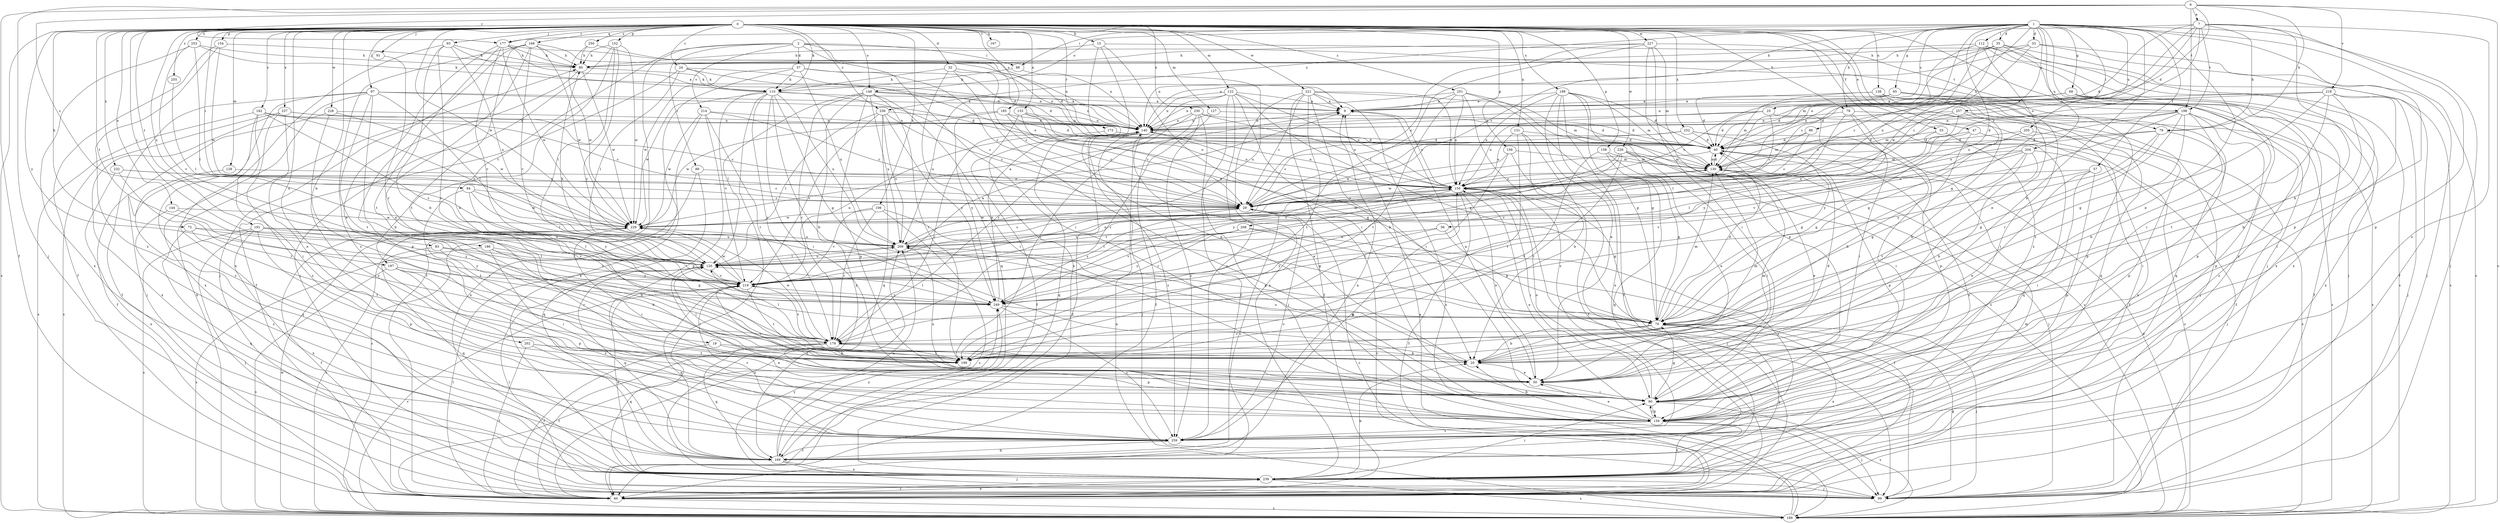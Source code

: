 strict digraph  {
0;
1;
2;
6;
7;
9;
15;
19;
20;
24;
25;
29;
32;
33;
35;
36;
37;
40;
47;
50;
55;
57;
60;
65;
68;
70;
72;
78;
79;
80;
83;
84;
86;
88;
89;
90;
91;
93;
97;
99;
106;
110;
112;
120;
122;
127;
128;
130;
131;
133;
138;
140;
144;
148;
150;
152;
154;
156;
158;
159;
167;
168;
169;
173;
177;
179;
182;
185;
186;
188;
189;
191;
197;
198;
199;
202;
204;
205;
208;
209;
214;
218;
219;
221;
226;
227;
228;
229;
230;
232;
237;
239;
249;
250;
251;
252;
253;
255;
256;
257;
259;
0 -> 15  [label=b];
0 -> 19  [label=b];
0 -> 24  [label=c];
0 -> 32  [label=d];
0 -> 47  [label=e];
0 -> 50  [label=e];
0 -> 55  [label=f];
0 -> 72  [label=h];
0 -> 78  [label=h];
0 -> 83  [label=i];
0 -> 84  [label=i];
0 -> 91  [label=j];
0 -> 93  [label=j];
0 -> 97  [label=j];
0 -> 99  [label=j];
0 -> 106  [label=k];
0 -> 110  [label=k];
0 -> 122  [label=m];
0 -> 127  [label=m];
0 -> 128  [label=m];
0 -> 131  [label=n];
0 -> 133  [label=n];
0 -> 138  [label=n];
0 -> 144  [label=o];
0 -> 148  [label=o];
0 -> 152  [label=p];
0 -> 154  [label=p];
0 -> 156  [label=p];
0 -> 158  [label=p];
0 -> 167  [label=q];
0 -> 168  [label=q];
0 -> 173  [label=r];
0 -> 177  [label=r];
0 -> 182  [label=s];
0 -> 185  [label=s];
0 -> 186  [label=s];
0 -> 188  [label=s];
0 -> 189  [label=s];
0 -> 191  [label=t];
0 -> 197  [label=t];
0 -> 202  [label=u];
0 -> 221  [label=w];
0 -> 226  [label=w];
0 -> 227  [label=w];
0 -> 228  [label=w];
0 -> 229  [label=w];
0 -> 230  [label=x];
0 -> 232  [label=x];
0 -> 237  [label=x];
0 -> 249  [label=y];
0 -> 250  [label=z];
0 -> 251  [label=z];
0 -> 252  [label=z];
0 -> 253  [label=z];
0 -> 255  [label=z];
0 -> 256  [label=z];
1 -> 20  [label=b];
1 -> 25  [label=c];
1 -> 29  [label=c];
1 -> 33  [label=d];
1 -> 35  [label=d];
1 -> 36  [label=d];
1 -> 50  [label=e];
1 -> 57  [label=f];
1 -> 65  [label=g];
1 -> 68  [label=g];
1 -> 78  [label=h];
1 -> 86  [label=i];
1 -> 88  [label=i];
1 -> 99  [label=j];
1 -> 112  [label=l];
1 -> 148  [label=o];
1 -> 150  [label=o];
1 -> 159  [label=p];
1 -> 189  [label=s];
1 -> 204  [label=u];
1 -> 205  [label=u];
1 -> 208  [label=u];
1 -> 239  [label=x];
1 -> 256  [label=z];
1 -> 257  [label=z];
2 -> 37  [label=d];
2 -> 60  [label=f];
2 -> 79  [label=h];
2 -> 88  [label=i];
2 -> 89  [label=i];
2 -> 90  [label=i];
2 -> 140  [label=n];
2 -> 197  [label=t];
2 -> 214  [label=v];
6 -> 7  [label=a];
6 -> 29  [label=c];
6 -> 40  [label=d];
6 -> 60  [label=f];
6 -> 79  [label=h];
6 -> 99  [label=j];
6 -> 177  [label=r];
6 -> 189  [label=s];
6 -> 198  [label=t];
6 -> 218  [label=v];
7 -> 20  [label=b];
7 -> 29  [label=c];
7 -> 40  [label=d];
7 -> 79  [label=h];
7 -> 130  [label=m];
7 -> 150  [label=o];
7 -> 159  [label=p];
7 -> 177  [label=r];
7 -> 198  [label=t];
7 -> 259  [label=z];
9 -> 140  [label=n];
9 -> 150  [label=o];
15 -> 80  [label=h];
15 -> 90  [label=i];
15 -> 159  [label=p];
15 -> 198  [label=t];
15 -> 239  [label=x];
19 -> 20  [label=b];
19 -> 60  [label=f];
19 -> 199  [label=t];
20 -> 50  [label=e];
20 -> 130  [label=m];
20 -> 209  [label=u];
24 -> 60  [label=f];
24 -> 110  [label=k];
24 -> 120  [label=l];
24 -> 140  [label=n];
24 -> 150  [label=o];
25 -> 29  [label=c];
25 -> 40  [label=d];
25 -> 140  [label=n];
25 -> 150  [label=o];
25 -> 239  [label=x];
25 -> 249  [label=y];
29 -> 229  [label=w];
29 -> 249  [label=y];
32 -> 29  [label=c];
32 -> 90  [label=i];
32 -> 110  [label=k];
32 -> 140  [label=n];
32 -> 169  [label=q];
33 -> 29  [label=c];
33 -> 60  [label=f];
33 -> 80  [label=h];
33 -> 99  [label=j];
33 -> 140  [label=n];
35 -> 29  [label=c];
35 -> 80  [label=h];
35 -> 90  [label=i];
35 -> 130  [label=m];
35 -> 140  [label=n];
35 -> 189  [label=s];
35 -> 239  [label=x];
36 -> 70  [label=g];
36 -> 209  [label=u];
36 -> 249  [label=y];
37 -> 29  [label=c];
37 -> 40  [label=d];
37 -> 110  [label=k];
37 -> 209  [label=u];
37 -> 229  [label=w];
37 -> 239  [label=x];
40 -> 130  [label=m];
40 -> 159  [label=p];
40 -> 229  [label=w];
40 -> 259  [label=z];
47 -> 20  [label=b];
47 -> 40  [label=d];
47 -> 70  [label=g];
47 -> 189  [label=s];
50 -> 9  [label=a];
50 -> 40  [label=d];
50 -> 90  [label=i];
50 -> 120  [label=l];
50 -> 130  [label=m];
50 -> 219  [label=v];
55 -> 40  [label=d];
55 -> 169  [label=q];
55 -> 189  [label=s];
57 -> 50  [label=e];
57 -> 90  [label=i];
57 -> 150  [label=o];
57 -> 159  [label=p];
57 -> 219  [label=v];
60 -> 29  [label=c];
60 -> 120  [label=l];
60 -> 189  [label=s];
60 -> 209  [label=u];
60 -> 239  [label=x];
65 -> 9  [label=a];
65 -> 29  [label=c];
65 -> 40  [label=d];
65 -> 159  [label=p];
65 -> 169  [label=q];
65 -> 189  [label=s];
68 -> 9  [label=a];
68 -> 40  [label=d];
68 -> 60  [label=f];
68 -> 140  [label=n];
68 -> 159  [label=p];
68 -> 239  [label=x];
70 -> 20  [label=b];
70 -> 40  [label=d];
70 -> 99  [label=j];
70 -> 130  [label=m];
70 -> 179  [label=r];
70 -> 239  [label=x];
72 -> 169  [label=q];
72 -> 199  [label=t];
72 -> 209  [label=u];
72 -> 249  [label=y];
78 -> 60  [label=f];
78 -> 90  [label=i];
78 -> 120  [label=l];
78 -> 140  [label=n];
78 -> 159  [label=p];
79 -> 40  [label=d];
79 -> 70  [label=g];
79 -> 90  [label=i];
79 -> 150  [label=o];
79 -> 249  [label=y];
80 -> 110  [label=k];
80 -> 159  [label=p];
80 -> 229  [label=w];
83 -> 20  [label=b];
83 -> 120  [label=l];
83 -> 169  [label=q];
83 -> 219  [label=v];
84 -> 29  [label=c];
84 -> 120  [label=l];
84 -> 199  [label=t];
84 -> 229  [label=w];
84 -> 249  [label=y];
86 -> 29  [label=c];
86 -> 40  [label=d];
86 -> 130  [label=m];
88 -> 110  [label=k];
88 -> 209  [label=u];
89 -> 150  [label=o];
89 -> 169  [label=q];
89 -> 189  [label=s];
90 -> 70  [label=g];
90 -> 150  [label=o];
90 -> 159  [label=p];
90 -> 189  [label=s];
90 -> 209  [label=u];
91 -> 179  [label=r];
93 -> 9  [label=a];
93 -> 20  [label=b];
93 -> 80  [label=h];
93 -> 179  [label=r];
93 -> 209  [label=u];
93 -> 239  [label=x];
97 -> 9  [label=a];
97 -> 20  [label=b];
97 -> 40  [label=d];
97 -> 60  [label=f];
97 -> 99  [label=j];
97 -> 120  [label=l];
97 -> 199  [label=t];
97 -> 239  [label=x];
99 -> 70  [label=g];
99 -> 120  [label=l];
106 -> 70  [label=g];
106 -> 179  [label=r];
106 -> 189  [label=s];
106 -> 219  [label=v];
106 -> 229  [label=w];
110 -> 9  [label=a];
110 -> 20  [label=b];
110 -> 29  [label=c];
110 -> 70  [label=g];
110 -> 90  [label=i];
110 -> 99  [label=j];
110 -> 179  [label=r];
110 -> 209  [label=u];
110 -> 219  [label=v];
110 -> 229  [label=w];
112 -> 29  [label=c];
112 -> 70  [label=g];
112 -> 80  [label=h];
112 -> 99  [label=j];
112 -> 189  [label=s];
112 -> 229  [label=w];
112 -> 239  [label=x];
120 -> 150  [label=o];
120 -> 169  [label=q];
120 -> 209  [label=u];
120 -> 219  [label=v];
122 -> 9  [label=a];
122 -> 20  [label=b];
122 -> 60  [label=f];
122 -> 70  [label=g];
122 -> 140  [label=n];
122 -> 150  [label=o];
122 -> 179  [label=r];
122 -> 209  [label=u];
122 -> 259  [label=z];
127 -> 40  [label=d];
127 -> 140  [label=n];
127 -> 179  [label=r];
128 -> 150  [label=o];
128 -> 169  [label=q];
130 -> 40  [label=d];
130 -> 50  [label=e];
130 -> 150  [label=o];
131 -> 20  [label=b];
131 -> 40  [label=d];
131 -> 60  [label=f];
131 -> 150  [label=o];
131 -> 199  [label=t];
133 -> 29  [label=c];
133 -> 60  [label=f];
133 -> 70  [label=g];
133 -> 140  [label=n];
133 -> 150  [label=o];
138 -> 9  [label=a];
138 -> 70  [label=g];
138 -> 90  [label=i];
138 -> 99  [label=j];
138 -> 130  [label=m];
138 -> 169  [label=q];
138 -> 189  [label=s];
140 -> 40  [label=d];
140 -> 50  [label=e];
140 -> 60  [label=f];
140 -> 99  [label=j];
140 -> 150  [label=o];
140 -> 169  [label=q];
140 -> 259  [label=z];
144 -> 229  [label=w];
144 -> 249  [label=y];
144 -> 259  [label=z];
148 -> 9  [label=a];
148 -> 90  [label=i];
148 -> 120  [label=l];
148 -> 140  [label=n];
148 -> 159  [label=p];
148 -> 179  [label=r];
148 -> 199  [label=t];
148 -> 209  [label=u];
148 -> 239  [label=x];
150 -> 29  [label=c];
150 -> 50  [label=e];
150 -> 60  [label=f];
150 -> 70  [label=g];
150 -> 90  [label=i];
150 -> 99  [label=j];
150 -> 140  [label=n];
150 -> 179  [label=r];
150 -> 219  [label=v];
152 -> 20  [label=b];
152 -> 80  [label=h];
152 -> 99  [label=j];
152 -> 120  [label=l];
152 -> 229  [label=w];
152 -> 249  [label=y];
154 -> 60  [label=f];
154 -> 80  [label=h];
154 -> 229  [label=w];
154 -> 259  [label=z];
156 -> 29  [label=c];
156 -> 99  [label=j];
156 -> 130  [label=m];
156 -> 199  [label=t];
158 -> 70  [label=g];
158 -> 130  [label=m];
158 -> 169  [label=q];
158 -> 199  [label=t];
159 -> 20  [label=b];
159 -> 50  [label=e];
159 -> 90  [label=i];
159 -> 99  [label=j];
159 -> 150  [label=o];
159 -> 239  [label=x];
159 -> 259  [label=z];
168 -> 40  [label=d];
168 -> 50  [label=e];
168 -> 80  [label=h];
168 -> 99  [label=j];
168 -> 199  [label=t];
168 -> 219  [label=v];
168 -> 229  [label=w];
168 -> 259  [label=z];
169 -> 9  [label=a];
169 -> 29  [label=c];
169 -> 99  [label=j];
169 -> 209  [label=u];
169 -> 239  [label=x];
169 -> 249  [label=y];
169 -> 259  [label=z];
173 -> 40  [label=d];
173 -> 179  [label=r];
177 -> 40  [label=d];
177 -> 50  [label=e];
177 -> 80  [label=h];
177 -> 140  [label=n];
177 -> 199  [label=t];
177 -> 219  [label=v];
177 -> 229  [label=w];
179 -> 20  [label=b];
179 -> 60  [label=f];
179 -> 120  [label=l];
179 -> 159  [label=p];
179 -> 169  [label=q];
179 -> 199  [label=t];
179 -> 219  [label=v];
179 -> 229  [label=w];
182 -> 29  [label=c];
182 -> 90  [label=i];
182 -> 140  [label=n];
182 -> 189  [label=s];
182 -> 209  [label=u];
182 -> 219  [label=v];
182 -> 259  [label=z];
185 -> 29  [label=c];
185 -> 40  [label=d];
185 -> 140  [label=n];
185 -> 229  [label=w];
185 -> 249  [label=y];
186 -> 70  [label=g];
186 -> 90  [label=i];
186 -> 120  [label=l];
186 -> 189  [label=s];
186 -> 249  [label=y];
188 -> 9  [label=a];
188 -> 40  [label=d];
188 -> 50  [label=e];
188 -> 60  [label=f];
188 -> 70  [label=g];
188 -> 130  [label=m];
188 -> 150  [label=o];
188 -> 189  [label=s];
188 -> 239  [label=x];
189 -> 9  [label=a];
189 -> 29  [label=c];
189 -> 40  [label=d];
189 -> 80  [label=h];
189 -> 140  [label=n];
189 -> 219  [label=v];
189 -> 229  [label=w];
191 -> 20  [label=b];
191 -> 99  [label=j];
191 -> 120  [label=l];
191 -> 159  [label=p];
191 -> 189  [label=s];
191 -> 209  [label=u];
191 -> 219  [label=v];
191 -> 239  [label=x];
197 -> 159  [label=p];
197 -> 179  [label=r];
197 -> 189  [label=s];
197 -> 219  [label=v];
197 -> 259  [label=z];
198 -> 20  [label=b];
198 -> 130  [label=m];
198 -> 140  [label=n];
198 -> 150  [label=o];
198 -> 159  [label=p];
198 -> 179  [label=r];
198 -> 199  [label=t];
198 -> 249  [label=y];
198 -> 259  [label=z];
199 -> 120  [label=l];
202 -> 50  [label=e];
202 -> 60  [label=f];
202 -> 169  [label=q];
202 -> 199  [label=t];
204 -> 20  [label=b];
204 -> 70  [label=g];
204 -> 99  [label=j];
204 -> 120  [label=l];
204 -> 130  [label=m];
204 -> 199  [label=t];
204 -> 219  [label=v];
205 -> 40  [label=d];
205 -> 159  [label=p];
205 -> 219  [label=v];
208 -> 60  [label=f];
208 -> 120  [label=l];
208 -> 209  [label=u];
208 -> 219  [label=v];
208 -> 249  [label=y];
208 -> 259  [label=z];
209 -> 29  [label=c];
209 -> 70  [label=g];
209 -> 120  [label=l];
209 -> 130  [label=m];
214 -> 29  [label=c];
214 -> 140  [label=n];
214 -> 159  [label=p];
214 -> 179  [label=r];
214 -> 229  [label=w];
214 -> 239  [label=x];
218 -> 9  [label=a];
218 -> 20  [label=b];
218 -> 40  [label=d];
218 -> 70  [label=g];
218 -> 90  [label=i];
218 -> 99  [label=j];
218 -> 199  [label=t];
219 -> 9  [label=a];
219 -> 80  [label=h];
219 -> 140  [label=n];
219 -> 169  [label=q];
219 -> 199  [label=t];
219 -> 229  [label=w];
219 -> 239  [label=x];
219 -> 249  [label=y];
221 -> 9  [label=a];
221 -> 29  [label=c];
221 -> 60  [label=f];
221 -> 90  [label=i];
221 -> 130  [label=m];
221 -> 150  [label=o];
221 -> 189  [label=s];
221 -> 199  [label=t];
221 -> 239  [label=x];
226 -> 50  [label=e];
226 -> 90  [label=i];
226 -> 99  [label=j];
226 -> 130  [label=m];
226 -> 199  [label=t];
226 -> 219  [label=v];
226 -> 249  [label=y];
227 -> 29  [label=c];
227 -> 80  [label=h];
227 -> 90  [label=i];
227 -> 120  [label=l];
227 -> 130  [label=m];
227 -> 159  [label=p];
227 -> 259  [label=z];
228 -> 60  [label=f];
228 -> 140  [label=n];
228 -> 229  [label=w];
228 -> 259  [label=z];
229 -> 9  [label=a];
229 -> 60  [label=f];
229 -> 90  [label=i];
229 -> 189  [label=s];
229 -> 209  [label=u];
230 -> 40  [label=d];
230 -> 60  [label=f];
230 -> 99  [label=j];
230 -> 140  [label=n];
230 -> 150  [label=o];
230 -> 199  [label=t];
230 -> 259  [label=z];
232 -> 29  [label=c];
232 -> 150  [label=o];
232 -> 179  [label=r];
232 -> 239  [label=x];
237 -> 29  [label=c];
237 -> 50  [label=e];
237 -> 140  [label=n];
237 -> 189  [label=s];
237 -> 239  [label=x];
237 -> 259  [label=z];
239 -> 20  [label=b];
239 -> 60  [label=f];
239 -> 70  [label=g];
239 -> 90  [label=i];
239 -> 99  [label=j];
239 -> 130  [label=m];
239 -> 189  [label=s];
239 -> 249  [label=y];
249 -> 70  [label=g];
249 -> 120  [label=l];
249 -> 140  [label=n];
249 -> 259  [label=z];
250 -> 40  [label=d];
250 -> 80  [label=h];
250 -> 229  [label=w];
251 -> 9  [label=a];
251 -> 70  [label=g];
251 -> 140  [label=n];
251 -> 150  [label=o];
251 -> 189  [label=s];
251 -> 199  [label=t];
251 -> 259  [label=z];
252 -> 29  [label=c];
252 -> 40  [label=d];
252 -> 70  [label=g];
252 -> 90  [label=i];
252 -> 229  [label=w];
253 -> 80  [label=h];
253 -> 110  [label=k];
253 -> 120  [label=l];
253 -> 219  [label=v];
253 -> 239  [label=x];
255 -> 120  [label=l];
256 -> 29  [label=c];
256 -> 120  [label=l];
256 -> 140  [label=n];
256 -> 169  [label=q];
256 -> 209  [label=u];
256 -> 219  [label=v];
256 -> 249  [label=y];
257 -> 20  [label=b];
257 -> 60  [label=f];
257 -> 140  [label=n];
257 -> 150  [label=o];
257 -> 209  [label=u];
259 -> 29  [label=c];
259 -> 150  [label=o];
259 -> 169  [label=q];
259 -> 219  [label=v];
}
